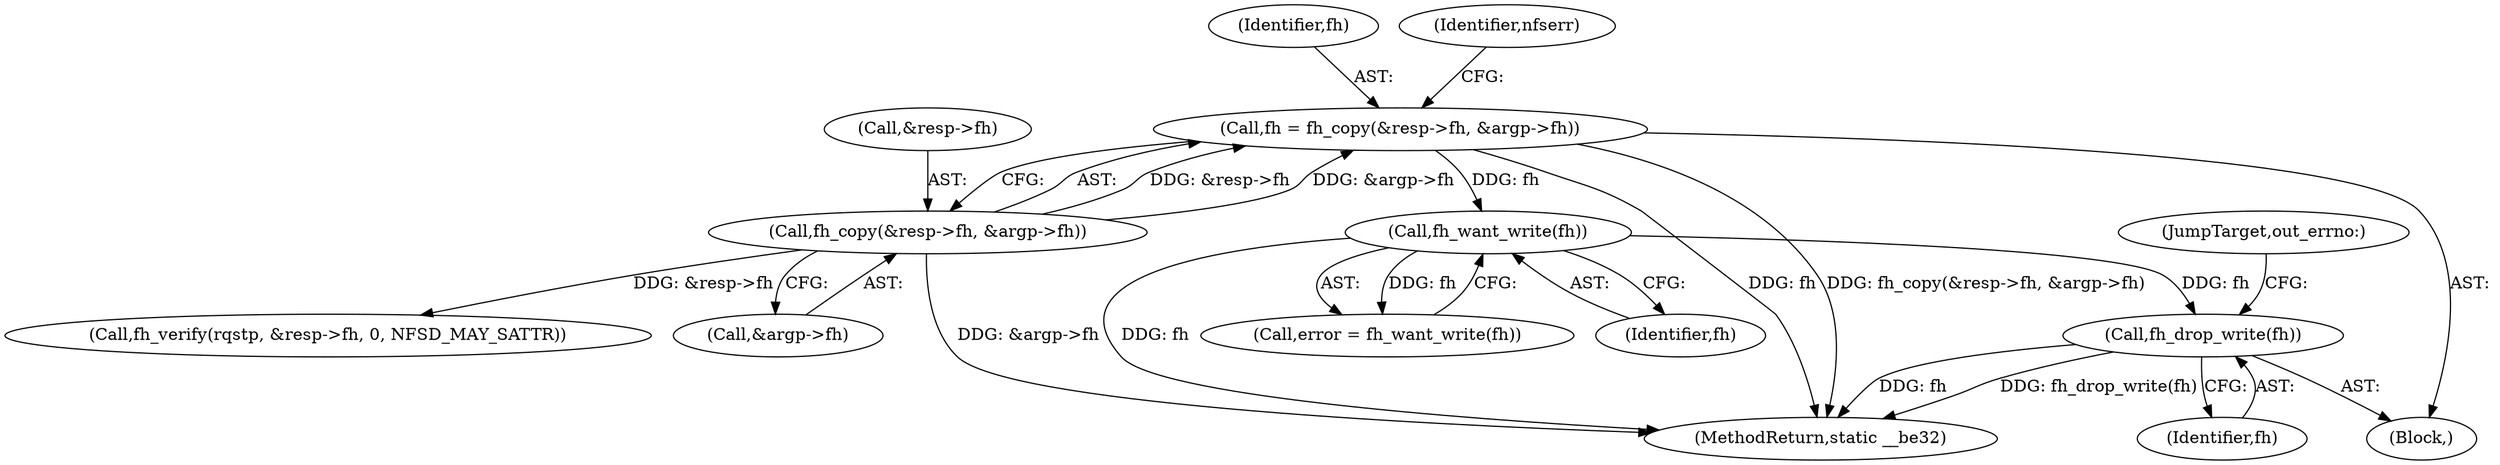 digraph "0_linux_999653786df6954a31044528ac3f7a5dadca08f4_0@API" {
"1000187" [label="(Call,fh_drop_write(fh))"];
"1000162" [label="(Call,fh_want_write(fh))"];
"1000113" [label="(Call,fh = fh_copy(&resp->fh, &argp->fh))"];
"1000115" [label="(Call,fh_copy(&resp->fh, &argp->fh))"];
"1000205" [label="(MethodReturn,static __be32)"];
"1000160" [label="(Call,error = fh_want_write(fh))"];
"1000114" [label="(Identifier,fh)"];
"1000113" [label="(Call,fh = fh_copy(&resp->fh, &argp->fh))"];
"1000126" [label="(Call,fh_verify(rqstp, &resp->fh, 0, NFSD_MAY_SATTR))"];
"1000105" [label="(Block,)"];
"1000115" [label="(Call,fh_copy(&resp->fh, &argp->fh))"];
"1000188" [label="(Identifier,fh)"];
"1000189" [label="(JumpTarget,out_errno:)"];
"1000125" [label="(Identifier,nfserr)"];
"1000162" [label="(Call,fh_want_write(fh))"];
"1000187" [label="(Call,fh_drop_write(fh))"];
"1000116" [label="(Call,&resp->fh)"];
"1000120" [label="(Call,&argp->fh)"];
"1000163" [label="(Identifier,fh)"];
"1000187" -> "1000105"  [label="AST: "];
"1000187" -> "1000188"  [label="CFG: "];
"1000188" -> "1000187"  [label="AST: "];
"1000189" -> "1000187"  [label="CFG: "];
"1000187" -> "1000205"  [label="DDG: fh_drop_write(fh)"];
"1000187" -> "1000205"  [label="DDG: fh"];
"1000162" -> "1000187"  [label="DDG: fh"];
"1000162" -> "1000160"  [label="AST: "];
"1000162" -> "1000163"  [label="CFG: "];
"1000163" -> "1000162"  [label="AST: "];
"1000160" -> "1000162"  [label="CFG: "];
"1000162" -> "1000205"  [label="DDG: fh"];
"1000162" -> "1000160"  [label="DDG: fh"];
"1000113" -> "1000162"  [label="DDG: fh"];
"1000113" -> "1000105"  [label="AST: "];
"1000113" -> "1000115"  [label="CFG: "];
"1000114" -> "1000113"  [label="AST: "];
"1000115" -> "1000113"  [label="AST: "];
"1000125" -> "1000113"  [label="CFG: "];
"1000113" -> "1000205"  [label="DDG: fh"];
"1000113" -> "1000205"  [label="DDG: fh_copy(&resp->fh, &argp->fh)"];
"1000115" -> "1000113"  [label="DDG: &resp->fh"];
"1000115" -> "1000113"  [label="DDG: &argp->fh"];
"1000115" -> "1000120"  [label="CFG: "];
"1000116" -> "1000115"  [label="AST: "];
"1000120" -> "1000115"  [label="AST: "];
"1000115" -> "1000205"  [label="DDG: &argp->fh"];
"1000115" -> "1000126"  [label="DDG: &resp->fh"];
}
